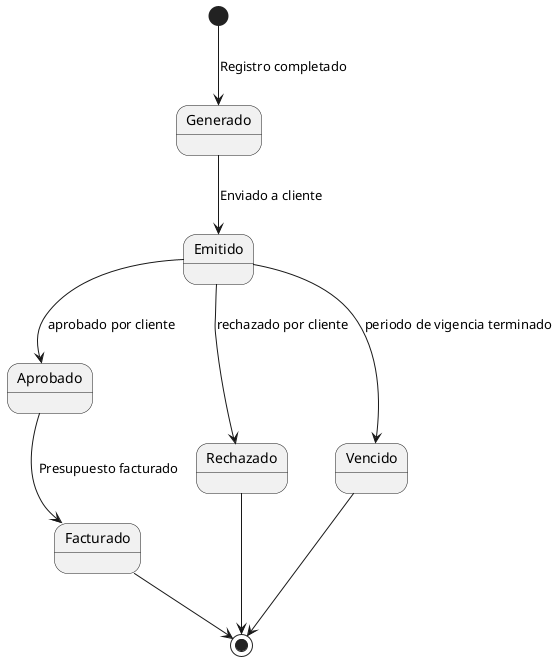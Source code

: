 @startuml estado-Presupuesto
[*] --> Generado : Registro completado
Generado --> Emitido : Enviado a cliente
Emitido --> Aprobado : aprobado por cliente
Aprobado --> Facturado: Presupuesto facturado
Emitido --> Rechazado: rechazado por cliente
Emitido --> Vencido: periodo de vigencia terminado
Facturado -->[*]
Rechazado --> [*]
Vencido -->[*]
@enduml
